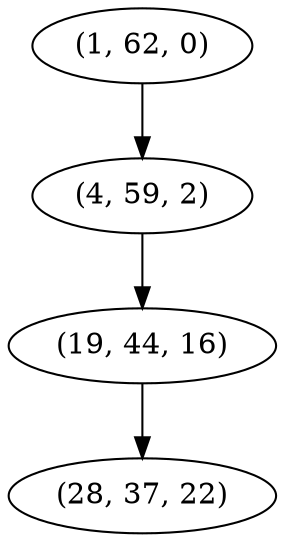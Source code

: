 digraph tree {
    "(1, 62, 0)";
    "(4, 59, 2)";
    "(19, 44, 16)";
    "(28, 37, 22)";
    "(1, 62, 0)" -> "(4, 59, 2)";
    "(4, 59, 2)" -> "(19, 44, 16)";
    "(19, 44, 16)" -> "(28, 37, 22)";
}

